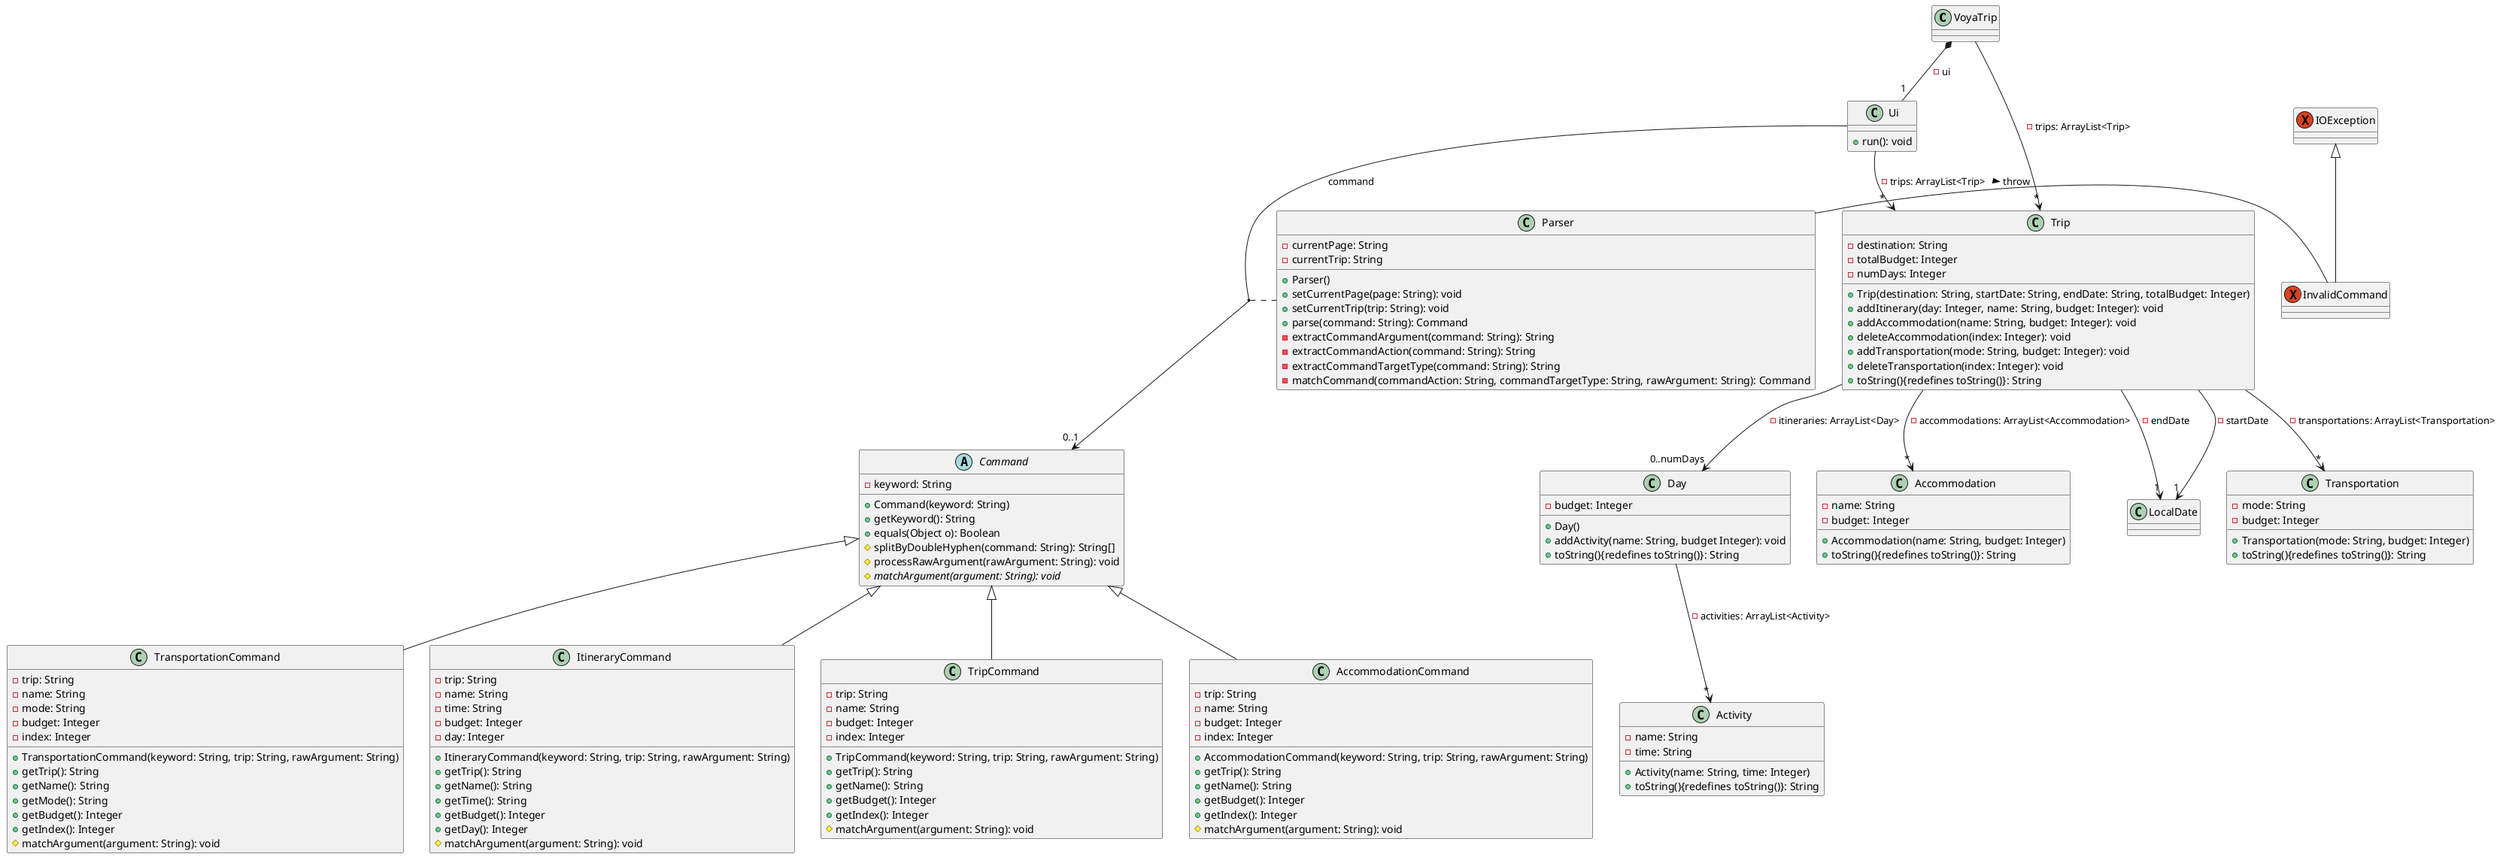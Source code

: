 @startuml
class VoyaTrip

class Ui{
    + run(): void
}

class Parser {
    - currentPage: String
    - currentTrip: String
    + Parser()
    + setCurrentPage(page: String): void
    + setCurrentTrip(trip: String): void
    + parse(command: String): Command
    - extractCommandArgument(command: String): String
    - extractCommandAction(command: String): String
    - extractCommandTargetType(command: String): String
    - matchCommand(commandAction: String, commandTargetType: String, rawArgument: String): Command
}

class Trip{
    - destination: String
    - totalBudget: Integer
    - numDays: Integer
    + Trip(destination: String, startDate: String, endDate: String, totalBudget: Integer)
    + addItinerary(day: Integer, name: String, budget: Integer): void
    + addAccommodation(name: String, budget: Integer): void
    + deleteAccommodation(index: Integer): void
    + addTransportation(mode: String, budget: Integer): void
    + deleteTransportation(index: Integer): void
    + toString(){redefines toString()}: String
}

class LocalDate

abstract class Command {
    - keyword: String
    + Command(keyword: String)
    + getKeyword(): String
    + equals(Object o): Boolean
    # splitByDoubleHyphen(command: String): String[]
    # processRawArgument(rawArgument: String): void
    # matchArgument(argument: String): void {abstract}
}

class AccommodationCommand extends Command {
    - trip: String
    - name: String
    - budget: Integer
    - index: Integer
    + AccommodationCommand(keyword: String, trip: String, rawArgument: String)
    + getTrip(): String
    + getName(): String
    + getBudget(): Integer
    + getIndex(): Integer
    # matchArgument(argument: String): void
}

class TransportationCommand extends Command {
    - trip: String
    - name: String
    - mode: String
    - budget: Integer
    - index: Integer
    + TransportationCommand(keyword: String, trip: String, rawArgument: String)
    + getTrip(): String
    + getName(): String
    + getMode(): String
    + getBudget(): Integer
    + getIndex(): Integer
    # matchArgument(argument: String): void
}

class ItineraryCommand extends Command {
    - trip: String
    - name: String
    - time: String
    - budget: Integer
    - day: Integer
    + ItineraryCommand(keyword: String, trip: String, rawArgument: String)
    + getTrip(): String
    + getName(): String
    + getTime(): String
    + getBudget(): Integer
    + getDay(): Integer
    # matchArgument(argument: String): void
}

class TripCommand extends Command {
    - trip: String
    - name: String
    - budget: Integer
    - index: Integer
    + TripCommand(keyword: String, trip: String, rawArgument: String)
    + getTrip(): String
    + getName(): String
    + getBudget(): Integer
    + getIndex(): Integer
    # matchArgument(argument: String): void
}

exception IOException

exception InvalidCommand extends IOException

class Day{
    - budget: Integer
    + Day()
    + addActivity(name: String, budget Integer): void
    + toString(){redefines toString()}: String
}

class Activity{
    - name: String
    - time: String
    + Activity(name: String, time: Integer)
    + toString(){redefines toString()}: String
}

class Accommodation{
    - name: String
    - budget: Integer
    + Accommodation(name: String, budget: Integer)
    + toString(){redefines toString()}: String
}

class Transportation{
    - mode: String
    - budget: Integer
    + Transportation(mode: String, budget: Integer)
    + toString(){redefines toString()}: String
}

VoyaTrip --> "*" Trip : - trips: ArrayList<Trip>
VoyaTrip *-- "1" Ui : -ui

Ui --> "0..1" Command : -command
Ui --> "*" Trip : - trips: ArrayList<Trip>
(Ui, Command) .. Parser

Parser - InvalidCommand : > throw

Trip --> "1" LocalDate : - startDate
Trip --> "1" LocalDate : - endDate
Trip --> "0..numDays" Day : - itineraries: ArrayList<Day>
Day --> "*" Activity : - activities: ArrayList<Activity>
Trip --> "*" Accommodation : - accommodations: ArrayList<Accommodation>
Trip --> "*" Transportation : - transportations: ArrayList<Transportation>


@enduml